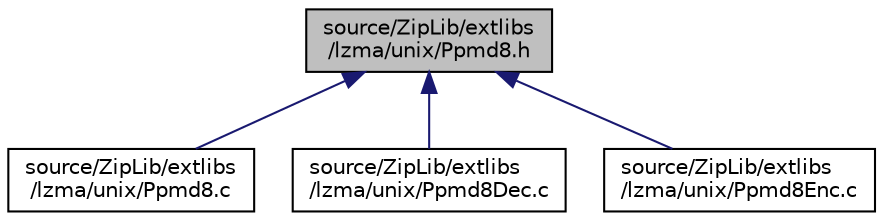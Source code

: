 digraph "source/ZipLib/extlibs/lzma/unix/Ppmd8.h"
{
 // LATEX_PDF_SIZE
  edge [fontname="Helvetica",fontsize="10",labelfontname="Helvetica",labelfontsize="10"];
  node [fontname="Helvetica",fontsize="10",shape=record];
  Node1 [label="source/ZipLib/extlibs\l/lzma/unix/Ppmd8.h",height=0.2,width=0.4,color="black", fillcolor="grey75", style="filled", fontcolor="black",tooltip=" "];
  Node1 -> Node2 [dir="back",color="midnightblue",fontsize="10",style="solid"];
  Node2 [label="source/ZipLib/extlibs\l/lzma/unix/Ppmd8.c",height=0.2,width=0.4,color="black", fillcolor="white", style="filled",URL="$_ppmd8_8c.html",tooltip=" "];
  Node1 -> Node3 [dir="back",color="midnightblue",fontsize="10",style="solid"];
  Node3 [label="source/ZipLib/extlibs\l/lzma/unix/Ppmd8Dec.c",height=0.2,width=0.4,color="black", fillcolor="white", style="filled",URL="$_ppmd8_dec_8c.html",tooltip=" "];
  Node1 -> Node4 [dir="back",color="midnightblue",fontsize="10",style="solid"];
  Node4 [label="source/ZipLib/extlibs\l/lzma/unix/Ppmd8Enc.c",height=0.2,width=0.4,color="black", fillcolor="white", style="filled",URL="$_ppmd8_enc_8c.html",tooltip=" "];
}
